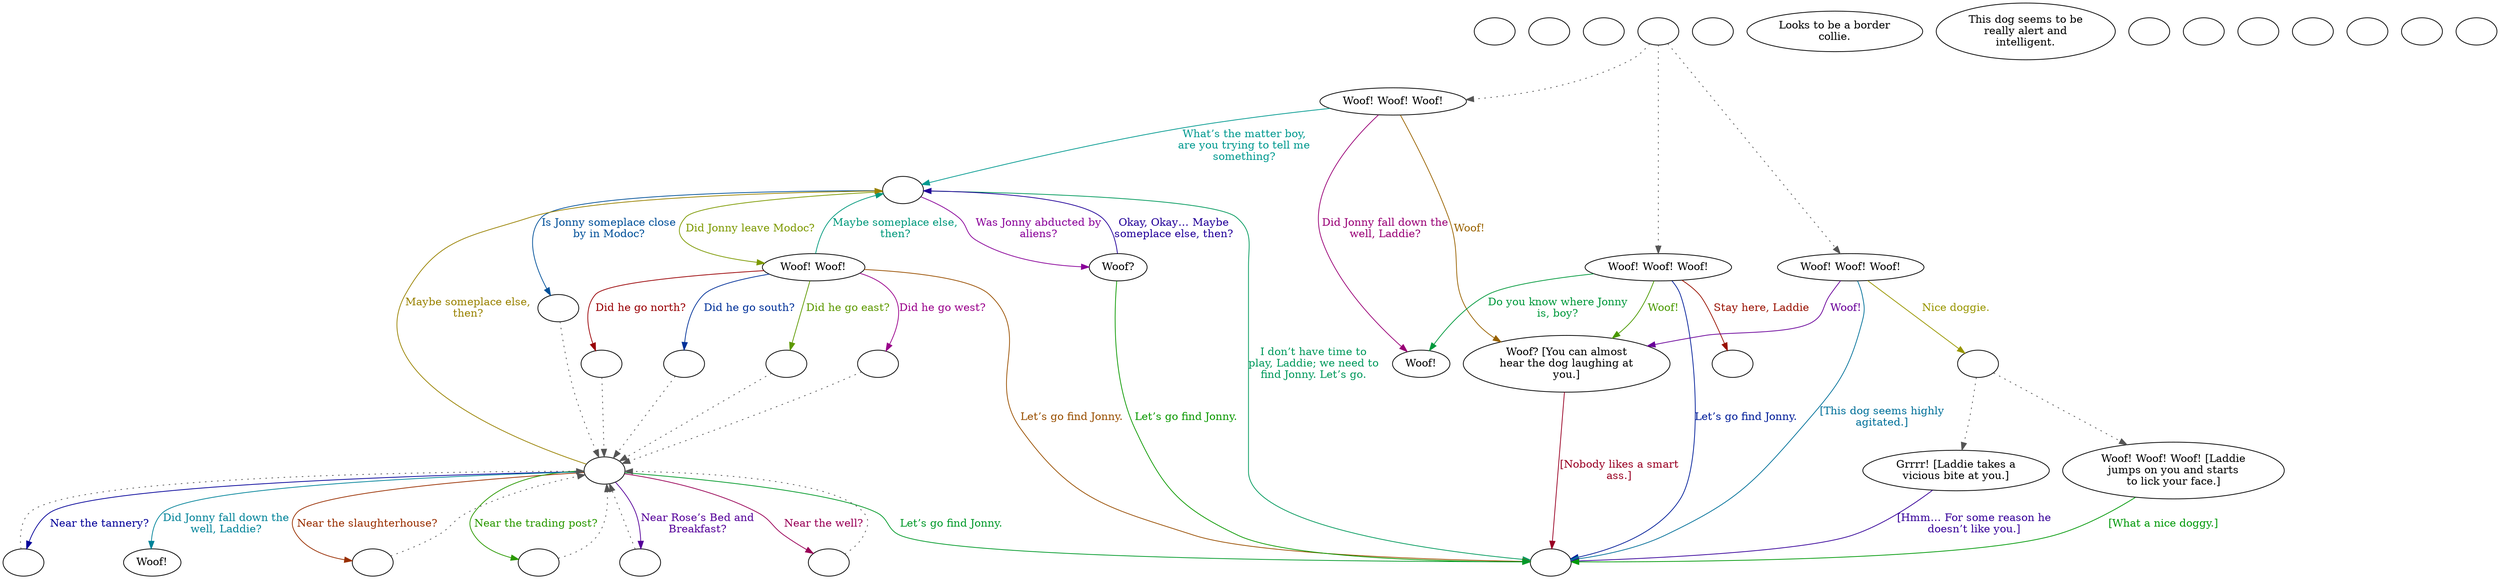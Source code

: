 digraph mcLaddie {
  "checkPartyMembersNearDoor" [style=filled       fillcolor="#FFFFFF"       color="#000000"]
  "checkPartyMembersNearDoor" [label=""]
  "start" [style=filled       fillcolor="#FFFFFF"       color="#000000"]
  "start" [label=""]
  "critter_p_proc" [style=filled       fillcolor="#FFFFFF"       color="#000000"]
  "critter_p_proc" [label=""]
  "talk_p_proc" [style=filled       fillcolor="#FFFFFF"       color="#000000"]
  "talk_p_proc" -> "Node002" [style=dotted color="#555555"]
  "talk_p_proc" -> "Node001" [style=dotted color="#555555"]
  "talk_p_proc" -> "Node000" [style=dotted color="#555555"]
  "talk_p_proc" [label=""]
  "destroy_p_proc" [style=filled       fillcolor="#FFFFFF"       color="#000000"]
  "destroy_p_proc" [label=""]
  "look_at_p_proc" [style=filled       fillcolor="#FFFFFF"       color="#000000"]
  "look_at_p_proc" [label="Looks to be a border\ncollie."]
  "description_p_proc" [style=filled       fillcolor="#FFFFFF"       color="#000000"]
  "description_p_proc" [label="This dog seems to be\nreally alert and\nintelligent."]
  "use_skill_on_p_proc" [style=filled       fillcolor="#FFFFFF"       color="#000000"]
  "use_skill_on_p_proc" [label=""]
  "damage_p_proc" [style=filled       fillcolor="#FFFFFF"       color="#000000"]
  "damage_p_proc" [label=""]
  "map_enter_p_proc" [style=filled       fillcolor="#FFFFFF"       color="#000000"]
  "map_enter_p_proc" [label=""]
  "map_update_p_proc" [style=filled       fillcolor="#FFFFFF"       color="#000000"]
  "map_update_p_proc" [label=""]
  "push_p_proc" [style=filled       fillcolor="#FFFFFF"       color="#000000"]
  "push_p_proc" [label=""]
  "Node000" [style=filled       fillcolor="#FFFFFF"       color="#000000"]
  "Node000" [label="Woof! Woof! Woof!"]
  "Node000" -> "Node999" [label="[This dog seems highly\nagitated.]" color="#007099" fontcolor="#007099"]
  "Node000" -> "Node996" [label="Nice doggie." color="#999600" fontcolor="#999600"]
  "Node000" -> "Node012" [label="Woof!" color="#690099" fontcolor="#690099"]
  "Node001" [style=filled       fillcolor="#FFFFFF"       color="#000000"]
  "Node001" [label="Woof! Woof! Woof!"]
  "Node001" -> "Node013" [label="Do you know where Jonny\nis, boy?" color="#00993C" fontcolor="#00993C"]
  "Node001" -> "Node994" [label="Stay here, Laddie" color="#991000" fontcolor="#991000"]
  "Node001" -> "Node999" [label="Let’s go find Jonny." color="#001D99" fontcolor="#001D99"]
  "Node001" -> "Node012" [label="Woof!" color="#4A9900" fontcolor="#4A9900"]
  "Node002" [style=filled       fillcolor="#FFFFFF"       color="#000000"]
  "Node002" [label="Woof! Woof! Woof!"]
  "Node002" -> "Node013" [label="Did Jonny fall down the\nwell, Laddie?" color="#990076" fontcolor="#990076"]
  "Node002" -> "Node014" [label="What’s the matter boy,\nare you trying to tell me\nsomething?" color="#00998F" fontcolor="#00998F"]
  "Node002" -> "Node012" [label="Woof!" color="#996200" fontcolor="#996200"]
  "Node010" [style=filled       fillcolor="#FFFFFF"       color="#000000"]
  "Node010" [label="Grrrr! [Laddie takes a\nvicious bite at you.]"]
  "Node010" -> "Node999" [label="[Hmm… For some reason he\ndoesn’t like you.]" color="#360099" fontcolor="#360099"]
  "Node011" [style=filled       fillcolor="#FFFFFF"       color="#000000"]
  "Node011" [label="Woof! Woof! Woof! [Laddie\njumps on you and starts\nto lick your face.]"]
  "Node011" -> "Node999" [label="[What a nice doggy.]" color="#009909" fontcolor="#009909"]
  "Node012" [style=filled       fillcolor="#FFFFFF"       color="#000000"]
  "Node012" [label="Woof? [You can almost\nhear the dog laughing at\nyou.]"]
  "Node012" -> "Node999" [label="[Nobody likes a smart\nass.]" color="#990023" fontcolor="#990023"]
  "Node013" [style=filled       fillcolor="#FFFFFF"       color="#000000"]
  "Node013" [label="Woof!"]
  "Node014" [style=filled       fillcolor="#FFFFFF"       color="#000000"]
  "Node014" [label=""]
  "Node014" -> "Node995" [label="Is Jonny someplace close\nby in Modoc?" color="#005099" fontcolor="#005099"]
  "Node014" -> "Node017" [label="Did Jonny leave Modoc?" color="#7D9900" fontcolor="#7D9900"]
  "Node014" -> "Node018" [label="Was Jonny abducted by\naliens?" color="#890099" fontcolor="#890099"]
  "Node014" -> "Node999" [label="I don’t have time to\nplay, Laddie; we need to\nfind Jonny. Let’s go." color="#00995C" fontcolor="#00995C"]
  "Node015" [style=filled       fillcolor="#FFFFFF"       color="#000000"]
  "Node015" [label=""]
  "Node015" -> "Node981" [label="Near the slaughterhouse?" color="#992F00" fontcolor="#992F00"]
  "Node015" -> "Node982" [label="Near the tannery?" color="#030099" fontcolor="#030099"]
  "Node015" -> "Node983" [label="Near the trading post?" color="#2A9900" fontcolor="#2A9900"]
  "Node015" -> "Node984" [label="Near the well?" color="#990057" fontcolor="#990057"]
  "Node015" -> "Node016" [label="Did Jonny fall down the\nwell, Laddie?" color="#008399" fontcolor="#008399"]
  "Node015" -> "Node014" [label="Maybe someplace else,\nthen?" color="#998200" fontcolor="#998200"]
  "Node015" -> "Node985" [label="Near Rose’s Bed and\nBreakfast?" color="#550099" fontcolor="#550099"]
  "Node015" -> "Node999" [label="Let’s go find Jonny." color="#009929" fontcolor="#009929"]
  "Node016" [style=filled       fillcolor="#FFFFFF"       color="#000000"]
  "Node016" [label="Woof!"]
  "Node017" [style=filled       fillcolor="#FFFFFF"       color="#000000"]
  "Node017" [label="Woof! Woof!"]
  "Node017" -> "Node986" [label="Did he go north?" color="#990004" fontcolor="#990004"]
  "Node017" -> "Node987" [label="Did he go south?" color="#003199" fontcolor="#003199"]
  "Node017" -> "Node988" [label="Did he go east?" color="#5D9900" fontcolor="#5D9900"]
  "Node017" -> "Node989" [label="Did he go west?" color="#99008A" fontcolor="#99008A"]
  "Node017" -> "Node014" [label="Maybe someplace else,\nthen?" color="#00997C" fontcolor="#00997C"]
  "Node017" -> "Node999" [label="Let’s go find Jonny." color="#994F00" fontcolor="#994F00"]
  "Node018" [style=filled       fillcolor="#FFFFFF"       color="#000000"]
  "Node018" [label="Woof?"]
  "Node018" -> "Node014" [label="Okay, Okay… Maybe\nsomeplace else, then?" color="#220099" fontcolor="#220099"]
  "Node018" -> "Node999" [label="Let’s go find Jonny." color="#0A9900" fontcolor="#0A9900"]
  "Node999" [style=filled       fillcolor="#FFFFFF"       color="#000000"]
  "Node999" [label=""]
  "Node998" [style=filled       fillcolor="#FFFFFF"       color="#000000"]
  "Node998" [label=""]
  "Node996" [style=filled       fillcolor="#FFFFFF"       color="#000000"]
  "Node996" -> "Node010" [style=dotted color="#555555"]
  "Node996" -> "Node011" [style=dotted color="#555555"]
  "Node996" [label=""]
  "Node995" [style=filled       fillcolor="#FFFFFF"       color="#000000"]
  "Node995" -> "Node015" [style=dotted color="#555555"]
  "Node995" [label=""]
  "Node981" [style=filled       fillcolor="#FFFFFF"       color="#000000"]
  "Node981" -> "Node015" [style=dotted color="#555555"]
  "Node981" [label=""]
  "Node982" [style=filled       fillcolor="#FFFFFF"       color="#000000"]
  "Node982" -> "Node015" [style=dotted color="#555555"]
  "Node982" [label=""]
  "Node983" [style=filled       fillcolor="#FFFFFF"       color="#000000"]
  "Node983" -> "Node015" [style=dotted color="#555555"]
  "Node983" [label=""]
  "Node984" [style=filled       fillcolor="#FFFFFF"       color="#000000"]
  "Node984" -> "Node015" [style=dotted color="#555555"]
  "Node984" [label=""]
  "Node985" [style=filled       fillcolor="#FFFFFF"       color="#000000"]
  "Node985" -> "Node015" [style=dotted color="#555555"]
  "Node985" [label=""]
  "Node986" [style=filled       fillcolor="#FFFFFF"       color="#000000"]
  "Node986" -> "Node015" [style=dotted color="#555555"]
  "Node986" [label=""]
  "Node987" [style=filled       fillcolor="#FFFFFF"       color="#000000"]
  "Node987" -> "Node015" [style=dotted color="#555555"]
  "Node987" [label=""]
  "Node988" [style=filled       fillcolor="#FFFFFF"       color="#000000"]
  "Node988" -> "Node015" [style=dotted color="#555555"]
  "Node988" [label=""]
  "Node989" [style=filled       fillcolor="#FFFFFF"       color="#000000"]
  "Node989" -> "Node015" [style=dotted color="#555555"]
  "Node989" [label=""]
  "timed_event_p_proc" [style=filled       fillcolor="#FFFFFF"       color="#000000"]
  "timed_event_p_proc" [label=""]
  "Node994" [style=filled       fillcolor="#FFFFFF"       color="#000000"]
  "Node994" [label=""]
}